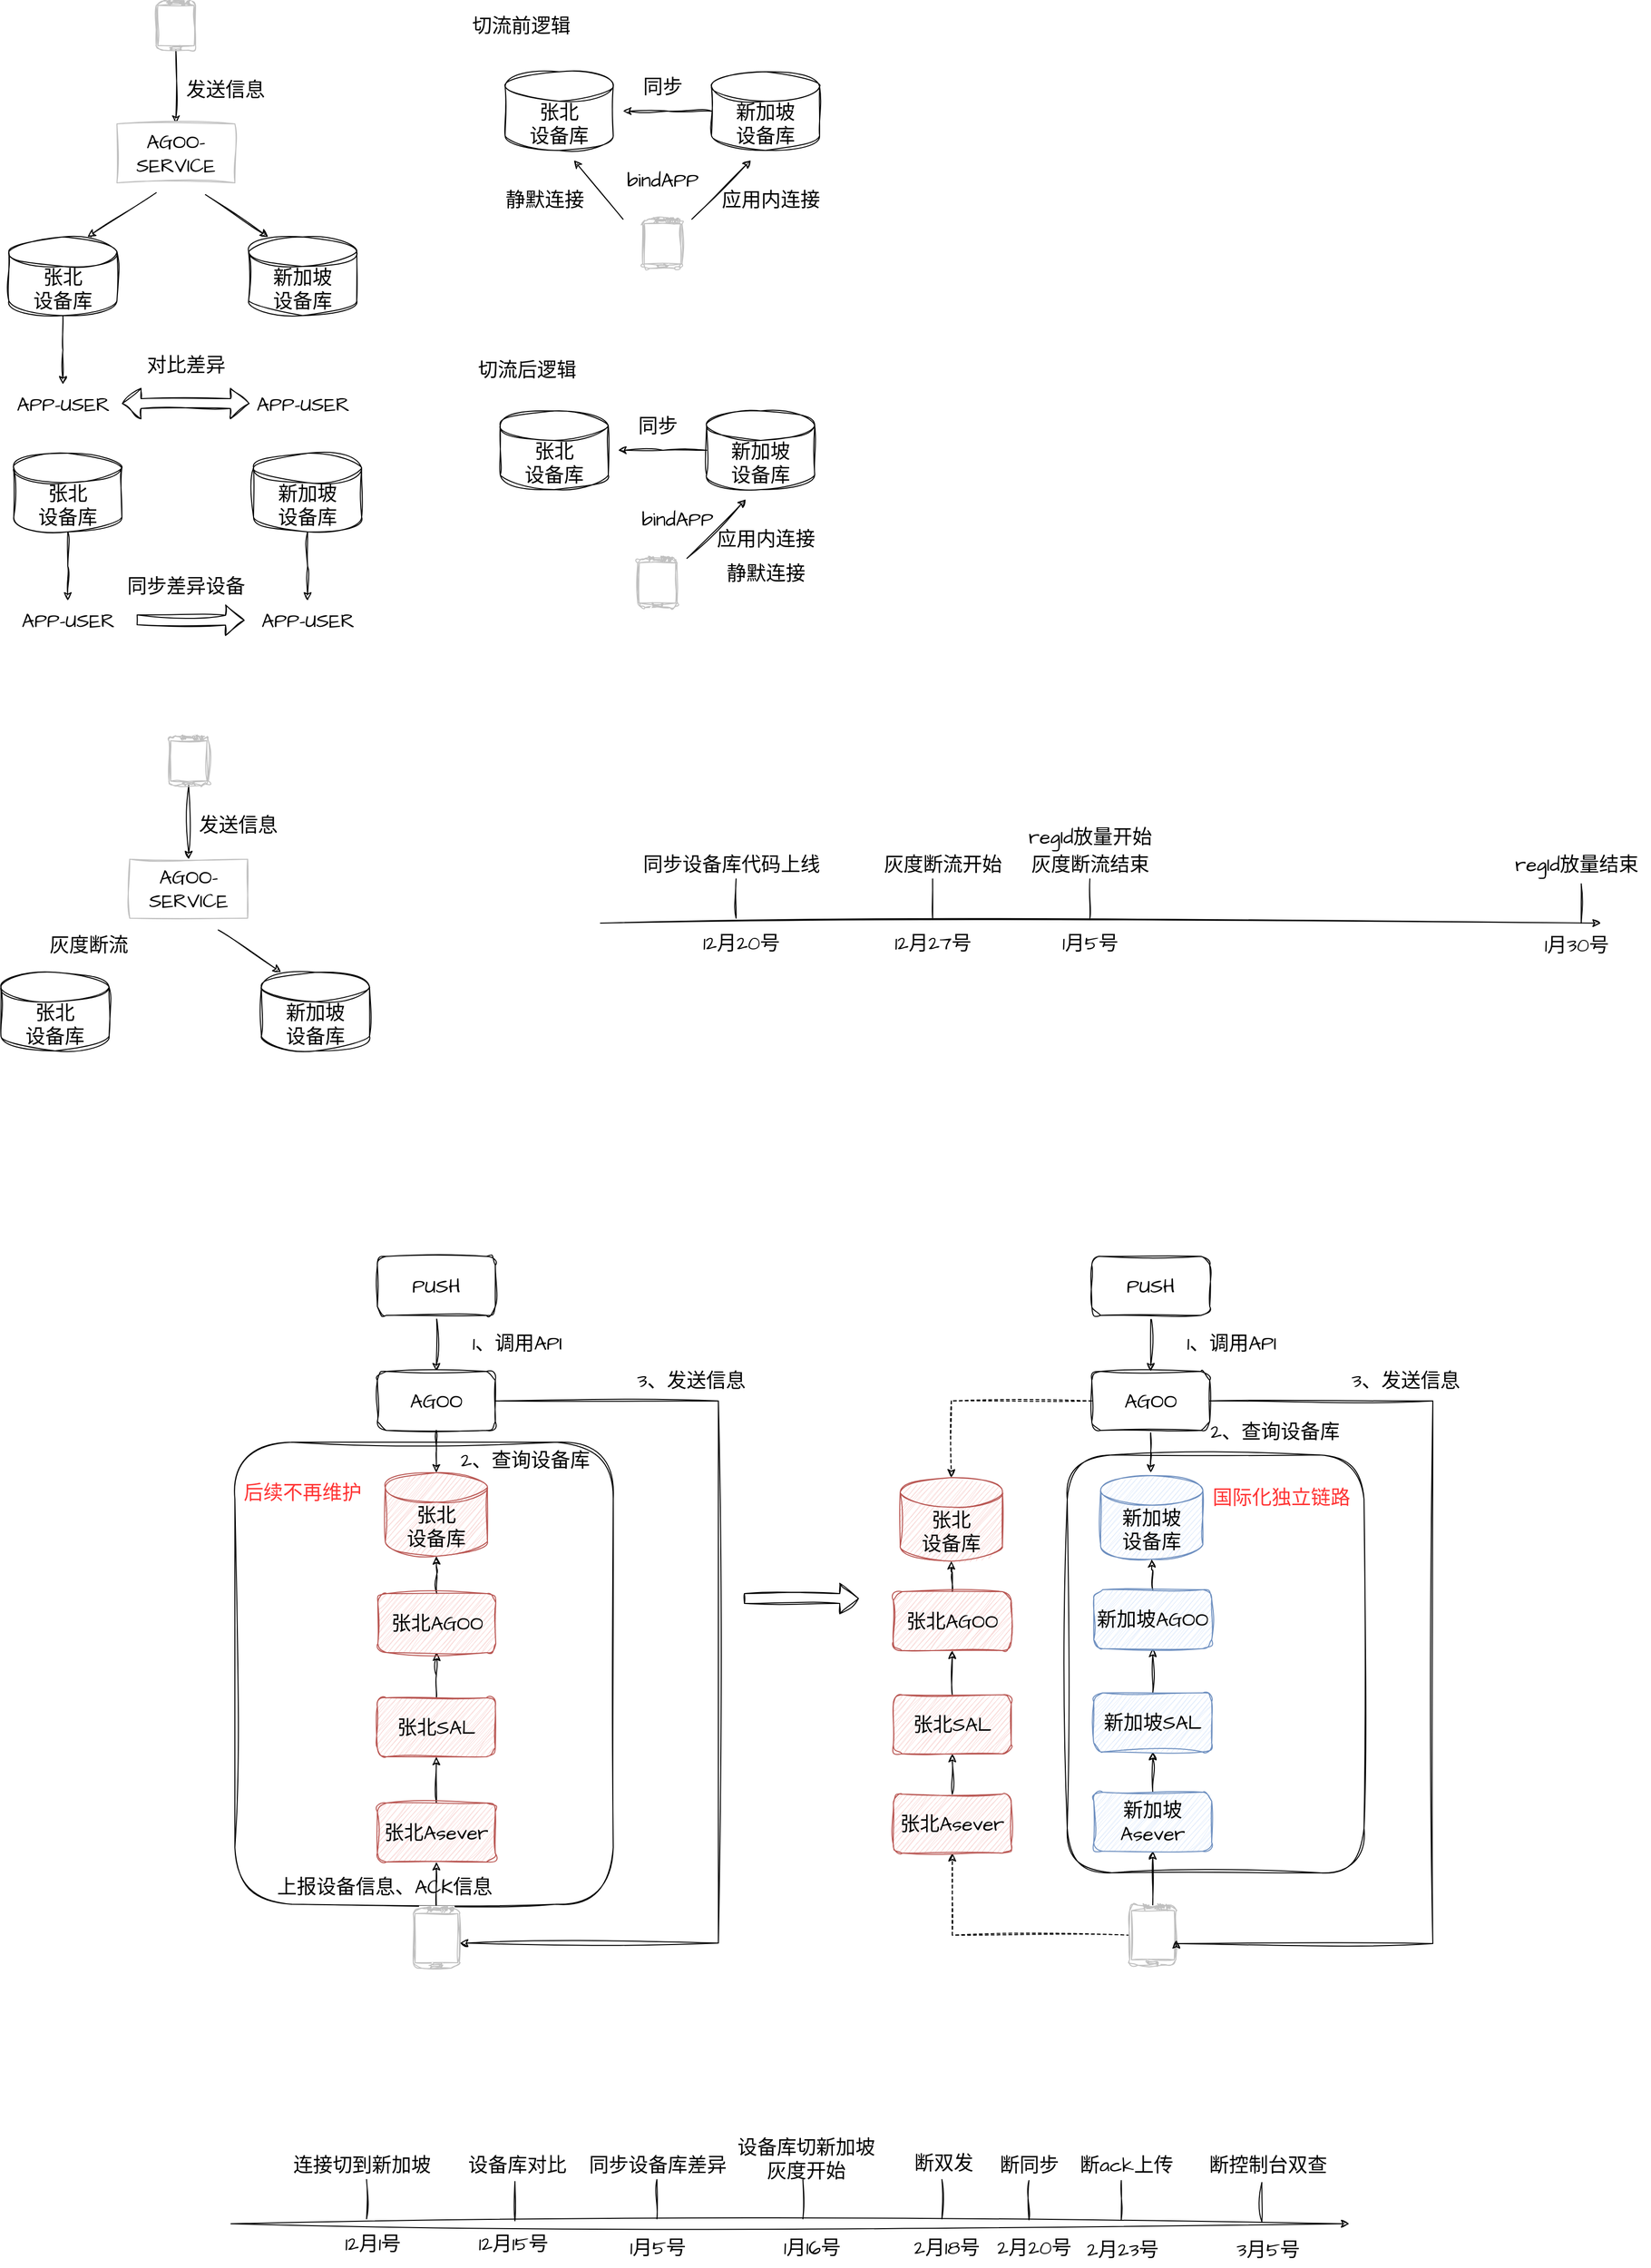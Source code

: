 <mxfile version="22.1.18" type="github">
  <diagram name="第 1 页" id="l1y9PmFCKT_kWOfYFogb">
    <mxGraphModel dx="1319" dy="790" grid="0" gridSize="10" guides="1" tooltips="1" connect="1" arrows="1" fold="1" page="0" pageScale="1" pageWidth="827" pageHeight="1169" math="0" shadow="0">
      <root>
        <mxCell id="0" />
        <mxCell id="1" parent="0" />
        <mxCell id="vzfox45HHE8GtCFz9UVN-64" value="" style="rounded=1;whiteSpace=wrap;html=1;sketch=1;hachureGap=4;jiggle=2;curveFitting=1;fontFamily=Architects Daughter;fontSource=https%3A%2F%2Ffonts.googleapis.com%2Fcss%3Ffamily%3DArchitects%2BDaughter;fontSize=20;" vertex="1" parent="1">
          <mxGeometry x="1137" y="1559" width="302" height="425" as="geometry" />
        </mxCell>
        <mxCell id="vzfox45HHE8GtCFz9UVN-22" value="" style="rounded=1;whiteSpace=wrap;html=1;sketch=1;hachureGap=4;jiggle=2;curveFitting=1;fontFamily=Architects Daughter;fontSource=https%3A%2F%2Ffonts.googleapis.com%2Fcss%3Ffamily%3DArchitects%2BDaughter;fontSize=20;" vertex="1" parent="1">
          <mxGeometry x="290" y="1546" width="385" height="470" as="geometry" />
        </mxCell>
        <mxCell id="flnQ0gCChNPUluyhSNeW-3" value="" style="edgeStyle=orthogonalEdgeStyle;rounded=0;sketch=1;hachureGap=4;jiggle=2;curveFitting=1;orthogonalLoop=1;jettySize=auto;html=1;fontFamily=Architects Daughter;fontSource=https%3A%2F%2Ffonts.googleapis.com%2Fcss%3Ffamily%3DArchitects%2BDaughter;fontSize=16;" parent="1" source="flnQ0gCChNPUluyhSNeW-1" target="flnQ0gCChNPUluyhSNeW-2" edge="1">
          <mxGeometry relative="1" as="geometry" />
        </mxCell>
        <mxCell id="flnQ0gCChNPUluyhSNeW-1" value="" style="verticalLabelPosition=bottom;verticalAlign=top;html=1;shadow=0;dashed=0;strokeWidth=1;shape=mxgraph.android.phone2;strokeColor=#c0c0c0;sketch=1;hachureGap=4;jiggle=2;curveFitting=1;fontFamily=Architects Daughter;fontSource=https%3A%2F%2Ffonts.googleapis.com%2Fcss%3Ffamily%3DArchitects%2BDaughter;fontSize=20;" parent="1" vertex="1">
          <mxGeometry x="210" y="80" width="40" height="50" as="geometry" />
        </mxCell>
        <mxCell id="flnQ0gCChNPUluyhSNeW-2" value="AGOO-SERVICE" style="whiteSpace=wrap;html=1;fontSize=20;fontFamily=Architects Daughter;verticalAlign=top;strokeColor=#c0c0c0;shadow=0;dashed=0;strokeWidth=1;sketch=1;hachureGap=4;jiggle=2;curveFitting=1;fontSource=https%3A%2F%2Ffonts.googleapis.com%2Fcss%3Ffamily%3DArchitects%2BDaughter;" parent="1" vertex="1">
          <mxGeometry x="170" y="205" width="120" height="60" as="geometry" />
        </mxCell>
        <mxCell id="flnQ0gCChNPUluyhSNeW-4" value="发送信息" style="text;html=1;align=center;verticalAlign=middle;resizable=0;points=[];autosize=1;strokeColor=none;fillColor=none;fontSize=20;fontFamily=Architects Daughter;" parent="1" vertex="1">
          <mxGeometry x="230" y="150" width="100" height="40" as="geometry" />
        </mxCell>
        <mxCell id="flnQ0gCChNPUluyhSNeW-9" style="edgeStyle=orthogonalEdgeStyle;rounded=0;sketch=1;hachureGap=4;jiggle=2;curveFitting=1;orthogonalLoop=1;jettySize=auto;html=1;fontFamily=Architects Daughter;fontSource=https%3A%2F%2Ffonts.googleapis.com%2Fcss%3Ffamily%3DArchitects%2BDaughter;fontSize=16;" parent="1" source="flnQ0gCChNPUluyhSNeW-5" edge="1">
          <mxGeometry relative="1" as="geometry">
            <mxPoint x="115" y="470" as="targetPoint" />
          </mxGeometry>
        </mxCell>
        <mxCell id="flnQ0gCChNPUluyhSNeW-5" value="张北&lt;br&gt;设备库" style="shape=cylinder3;whiteSpace=wrap;html=1;boundedLbl=1;backgroundOutline=1;size=15;sketch=1;hachureGap=4;jiggle=2;curveFitting=1;fontFamily=Architects Daughter;fontSource=https%3A%2F%2Ffonts.googleapis.com%2Fcss%3Ffamily%3DArchitects%2BDaughter;fontSize=20;" parent="1" vertex="1">
          <mxGeometry x="60" y="320" width="110" height="80" as="geometry" />
        </mxCell>
        <mxCell id="flnQ0gCChNPUluyhSNeW-6" value="新加坡&lt;br&gt;设备库" style="shape=cylinder3;whiteSpace=wrap;html=1;boundedLbl=1;backgroundOutline=1;size=15;sketch=1;hachureGap=4;jiggle=2;curveFitting=1;fontFamily=Architects Daughter;fontSource=https%3A%2F%2Ffonts.googleapis.com%2Fcss%3Ffamily%3DArchitects%2BDaughter;fontSize=20;" parent="1" vertex="1">
          <mxGeometry x="304" y="320" width="110" height="80" as="geometry" />
        </mxCell>
        <mxCell id="flnQ0gCChNPUluyhSNeW-7" value="" style="endArrow=classic;html=1;rounded=0;sketch=1;hachureGap=4;jiggle=2;curveFitting=1;fontFamily=Architects Daughter;fontSource=https%3A%2F%2Ffonts.googleapis.com%2Fcss%3Ffamily%3DArchitects%2BDaughter;fontSize=16;" parent="1" edge="1">
          <mxGeometry width="50" height="50" relative="1" as="geometry">
            <mxPoint x="210" y="275" as="sourcePoint" />
            <mxPoint x="140" y="320" as="targetPoint" />
          </mxGeometry>
        </mxCell>
        <mxCell id="flnQ0gCChNPUluyhSNeW-8" value="" style="endArrow=classic;html=1;rounded=0;sketch=1;hachureGap=4;jiggle=2;curveFitting=1;fontFamily=Architects Daughter;fontSource=https%3A%2F%2Ffonts.googleapis.com%2Fcss%3Ffamily%3DArchitects%2BDaughter;fontSize=16;" parent="1" edge="1">
          <mxGeometry width="50" height="50" relative="1" as="geometry">
            <mxPoint x="260" y="276.97" as="sourcePoint" />
            <mxPoint x="324" y="319.995" as="targetPoint" />
          </mxGeometry>
        </mxCell>
        <mxCell id="flnQ0gCChNPUluyhSNeW-11" value="APP-USER" style="text;html=1;align=center;verticalAlign=middle;resizable=0;points=[];autosize=1;strokeColor=none;fillColor=none;fontSize=20;fontFamily=Architects Daughter;" parent="1" vertex="1">
          <mxGeometry x="55" y="470" width="120" height="40" as="geometry" />
        </mxCell>
        <mxCell id="flnQ0gCChNPUluyhSNeW-12" value="APP-USER" style="text;html=1;align=center;verticalAlign=middle;resizable=0;points=[];autosize=1;strokeColor=none;fillColor=none;fontSize=20;fontFamily=Architects Daughter;" parent="1" vertex="1">
          <mxGeometry x="299" y="470" width="120" height="40" as="geometry" />
        </mxCell>
        <mxCell id="flnQ0gCChNPUluyhSNeW-13" value="" style="shape=flexArrow;endArrow=classic;startArrow=classic;html=1;rounded=0;sketch=1;hachureGap=4;jiggle=2;curveFitting=1;fontFamily=Architects Daughter;fontSource=https%3A%2F%2Ffonts.googleapis.com%2Fcss%3Ffamily%3DArchitects%2BDaughter;fontSize=16;" parent="1" edge="1">
          <mxGeometry width="100" height="100" relative="1" as="geometry">
            <mxPoint x="175" y="489.5" as="sourcePoint" />
            <mxPoint x="305" y="489.5" as="targetPoint" />
          </mxGeometry>
        </mxCell>
        <mxCell id="flnQ0gCChNPUluyhSNeW-14" value="对比差异" style="text;html=1;align=center;verticalAlign=middle;resizable=0;points=[];autosize=1;strokeColor=none;fillColor=none;fontSize=20;fontFamily=Architects Daughter;" parent="1" vertex="1">
          <mxGeometry x="190" y="430" width="100" height="40" as="geometry" />
        </mxCell>
        <mxCell id="flnQ0gCChNPUluyhSNeW-15" value="张北&lt;br&gt;设备库" style="shape=cylinder3;whiteSpace=wrap;html=1;boundedLbl=1;backgroundOutline=1;size=15;sketch=1;hachureGap=4;jiggle=2;curveFitting=1;fontFamily=Architects Daughter;fontSource=https%3A%2F%2Ffonts.googleapis.com%2Fcss%3Ffamily%3DArchitects%2BDaughter;fontSize=20;" parent="1" vertex="1">
          <mxGeometry x="565" y="152" width="110" height="80" as="geometry" />
        </mxCell>
        <mxCell id="flnQ0gCChNPUluyhSNeW-23" style="edgeStyle=orthogonalEdgeStyle;rounded=0;sketch=1;hachureGap=4;jiggle=2;curveFitting=1;orthogonalLoop=1;jettySize=auto;html=1;fontFamily=Architects Daughter;fontSource=https%3A%2F%2Ffonts.googleapis.com%2Fcss%3Ffamily%3DArchitects%2BDaughter;fontSize=16;" parent="1" source="flnQ0gCChNPUluyhSNeW-16" edge="1">
          <mxGeometry relative="1" as="geometry">
            <mxPoint x="685" y="192" as="targetPoint" />
          </mxGeometry>
        </mxCell>
        <mxCell id="flnQ0gCChNPUluyhSNeW-16" value="新加坡&lt;br&gt;设备库" style="shape=cylinder3;whiteSpace=wrap;html=1;boundedLbl=1;backgroundOutline=1;size=15;sketch=1;hachureGap=4;jiggle=2;curveFitting=1;fontFamily=Architects Daughter;fontSource=https%3A%2F%2Ffonts.googleapis.com%2Fcss%3Ffamily%3DArchitects%2BDaughter;fontSize=20;" parent="1" vertex="1">
          <mxGeometry x="775" y="152" width="110" height="80" as="geometry" />
        </mxCell>
        <mxCell id="flnQ0gCChNPUluyhSNeW-17" value="" style="verticalLabelPosition=bottom;verticalAlign=top;html=1;shadow=0;dashed=0;strokeWidth=1;shape=mxgraph.android.phone2;strokeColor=#c0c0c0;sketch=1;hachureGap=4;jiggle=2;curveFitting=1;fontFamily=Architects Daughter;fontSource=https%3A%2F%2Ffonts.googleapis.com%2Fcss%3Ffamily%3DArchitects%2BDaughter;fontSize=20;" parent="1" vertex="1">
          <mxGeometry x="705" y="302" width="40" height="50" as="geometry" />
        </mxCell>
        <mxCell id="flnQ0gCChNPUluyhSNeW-18" value="" style="endArrow=classic;html=1;rounded=0;sketch=1;hachureGap=4;jiggle=2;curveFitting=1;fontFamily=Architects Daughter;fontSource=https%3A%2F%2Ffonts.googleapis.com%2Fcss%3Ffamily%3DArchitects%2BDaughter;fontSize=16;" parent="1" edge="1">
          <mxGeometry width="50" height="50" relative="1" as="geometry">
            <mxPoint x="685" y="302" as="sourcePoint" />
            <mxPoint x="635" y="242" as="targetPoint" />
          </mxGeometry>
        </mxCell>
        <mxCell id="flnQ0gCChNPUluyhSNeW-19" value="" style="endArrow=classic;html=1;rounded=0;sketch=1;hachureGap=4;jiggle=2;curveFitting=1;fontFamily=Architects Daughter;fontSource=https%3A%2F%2Ffonts.googleapis.com%2Fcss%3Ffamily%3DArchitects%2BDaughter;fontSize=16;" parent="1" edge="1">
          <mxGeometry width="50" height="50" relative="1" as="geometry">
            <mxPoint x="755" y="302" as="sourcePoint" />
            <mxPoint x="815" y="242" as="targetPoint" />
          </mxGeometry>
        </mxCell>
        <mxCell id="flnQ0gCChNPUluyhSNeW-20" value="应用内连接" style="text;html=1;align=center;verticalAlign=middle;resizable=0;points=[];autosize=1;strokeColor=none;fillColor=none;fontSize=20;fontFamily=Architects Daughter;" parent="1" vertex="1">
          <mxGeometry x="775" y="262" width="120" height="40" as="geometry" />
        </mxCell>
        <mxCell id="flnQ0gCChNPUluyhSNeW-21" value="静默连接" style="text;html=1;align=center;verticalAlign=middle;resizable=0;points=[];autosize=1;strokeColor=none;fillColor=none;fontSize=20;fontFamily=Architects Daughter;" parent="1" vertex="1">
          <mxGeometry x="555" y="262" width="100" height="40" as="geometry" />
        </mxCell>
        <mxCell id="flnQ0gCChNPUluyhSNeW-22" value="bindAPP" style="text;html=1;align=center;verticalAlign=middle;resizable=0;points=[];autosize=1;strokeColor=none;fillColor=none;fontSize=20;fontFamily=Architects Daughter;" parent="1" vertex="1">
          <mxGeometry x="675" y="242" width="100" height="40" as="geometry" />
        </mxCell>
        <mxCell id="flnQ0gCChNPUluyhSNeW-24" value="同步" style="text;html=1;align=center;verticalAlign=middle;resizable=0;points=[];autosize=1;strokeColor=none;fillColor=none;fontSize=20;fontFamily=Architects Daughter;" parent="1" vertex="1">
          <mxGeometry x="695" y="147" width="60" height="40" as="geometry" />
        </mxCell>
        <mxCell id="flnQ0gCChNPUluyhSNeW-25" value="张北&lt;br&gt;设备库" style="shape=cylinder3;whiteSpace=wrap;html=1;boundedLbl=1;backgroundOutline=1;size=15;sketch=1;hachureGap=4;jiggle=2;curveFitting=1;fontFamily=Architects Daughter;fontSource=https%3A%2F%2Ffonts.googleapis.com%2Fcss%3Ffamily%3DArchitects%2BDaughter;fontSize=20;" parent="1" vertex="1">
          <mxGeometry x="560" y="497" width="110" height="80" as="geometry" />
        </mxCell>
        <mxCell id="flnQ0gCChNPUluyhSNeW-26" style="edgeStyle=orthogonalEdgeStyle;rounded=0;sketch=1;hachureGap=4;jiggle=2;curveFitting=1;orthogonalLoop=1;jettySize=auto;html=1;fontFamily=Architects Daughter;fontSource=https%3A%2F%2Ffonts.googleapis.com%2Fcss%3Ffamily%3DArchitects%2BDaughter;fontSize=16;" parent="1" source="flnQ0gCChNPUluyhSNeW-27" edge="1">
          <mxGeometry relative="1" as="geometry">
            <mxPoint x="680" y="537" as="targetPoint" />
          </mxGeometry>
        </mxCell>
        <mxCell id="flnQ0gCChNPUluyhSNeW-27" value="新加坡&lt;br&gt;设备库" style="shape=cylinder3;whiteSpace=wrap;html=1;boundedLbl=1;backgroundOutline=1;size=15;sketch=1;hachureGap=4;jiggle=2;curveFitting=1;fontFamily=Architects Daughter;fontSource=https%3A%2F%2Ffonts.googleapis.com%2Fcss%3Ffamily%3DArchitects%2BDaughter;fontSize=20;" parent="1" vertex="1">
          <mxGeometry x="770" y="497" width="110" height="80" as="geometry" />
        </mxCell>
        <mxCell id="flnQ0gCChNPUluyhSNeW-28" value="" style="verticalLabelPosition=bottom;verticalAlign=top;html=1;shadow=0;dashed=0;strokeWidth=1;shape=mxgraph.android.phone2;strokeColor=#c0c0c0;sketch=1;hachureGap=4;jiggle=2;curveFitting=1;fontFamily=Architects Daughter;fontSource=https%3A%2F%2Ffonts.googleapis.com%2Fcss%3Ffamily%3DArchitects%2BDaughter;fontSize=20;" parent="1" vertex="1">
          <mxGeometry x="700" y="647" width="40" height="50" as="geometry" />
        </mxCell>
        <mxCell id="flnQ0gCChNPUluyhSNeW-30" value="" style="endArrow=classic;html=1;rounded=0;sketch=1;hachureGap=4;jiggle=2;curveFitting=1;fontFamily=Architects Daughter;fontSource=https%3A%2F%2Ffonts.googleapis.com%2Fcss%3Ffamily%3DArchitects%2BDaughter;fontSize=16;" parent="1" edge="1">
          <mxGeometry width="50" height="50" relative="1" as="geometry">
            <mxPoint x="750" y="647" as="sourcePoint" />
            <mxPoint x="810" y="587" as="targetPoint" />
          </mxGeometry>
        </mxCell>
        <mxCell id="flnQ0gCChNPUluyhSNeW-31" value="应用内连接" style="text;html=1;align=center;verticalAlign=middle;resizable=0;points=[];autosize=1;strokeColor=none;fillColor=none;fontSize=20;fontFamily=Architects Daughter;" parent="1" vertex="1">
          <mxGeometry x="770" y="607" width="120" height="40" as="geometry" />
        </mxCell>
        <mxCell id="flnQ0gCChNPUluyhSNeW-32" value="静默连接" style="text;html=1;align=center;verticalAlign=middle;resizable=0;points=[];autosize=1;strokeColor=none;fillColor=none;fontSize=20;fontFamily=Architects Daughter;" parent="1" vertex="1">
          <mxGeometry x="780" y="642" width="100" height="40" as="geometry" />
        </mxCell>
        <mxCell id="flnQ0gCChNPUluyhSNeW-33" value="bindAPP" style="text;html=1;align=center;verticalAlign=middle;resizable=0;points=[];autosize=1;strokeColor=none;fillColor=none;fontSize=20;fontFamily=Architects Daughter;" parent="1" vertex="1">
          <mxGeometry x="690" y="587" width="100" height="40" as="geometry" />
        </mxCell>
        <mxCell id="flnQ0gCChNPUluyhSNeW-34" value="同步" style="text;html=1;align=center;verticalAlign=middle;resizable=0;points=[];autosize=1;strokeColor=none;fillColor=none;fontSize=20;fontFamily=Architects Daughter;" parent="1" vertex="1">
          <mxGeometry x="690" y="492" width="60" height="40" as="geometry" />
        </mxCell>
        <mxCell id="flnQ0gCChNPUluyhSNeW-36" style="edgeStyle=orthogonalEdgeStyle;rounded=0;sketch=1;hachureGap=4;jiggle=2;curveFitting=1;orthogonalLoop=1;jettySize=auto;html=1;fontFamily=Architects Daughter;fontSource=https%3A%2F%2Ffonts.googleapis.com%2Fcss%3Ffamily%3DArchitects%2BDaughter;fontSize=16;" parent="1" source="flnQ0gCChNPUluyhSNeW-37" edge="1">
          <mxGeometry relative="1" as="geometry">
            <mxPoint x="120" y="690" as="targetPoint" />
          </mxGeometry>
        </mxCell>
        <mxCell id="flnQ0gCChNPUluyhSNeW-37" value="张北&lt;br&gt;设备库" style="shape=cylinder3;whiteSpace=wrap;html=1;boundedLbl=1;backgroundOutline=1;size=15;sketch=1;hachureGap=4;jiggle=2;curveFitting=1;fontFamily=Architects Daughter;fontSource=https%3A%2F%2Ffonts.googleapis.com%2Fcss%3Ffamily%3DArchitects%2BDaughter;fontSize=20;" parent="1" vertex="1">
          <mxGeometry x="65" y="540" width="110" height="80" as="geometry" />
        </mxCell>
        <mxCell id="flnQ0gCChNPUluyhSNeW-38" style="edgeStyle=orthogonalEdgeStyle;rounded=0;sketch=1;hachureGap=4;jiggle=2;curveFitting=1;orthogonalLoop=1;jettySize=auto;html=1;fontFamily=Architects Daughter;fontSource=https%3A%2F%2Ffonts.googleapis.com%2Fcss%3Ffamily%3DArchitects%2BDaughter;fontSize=16;" parent="1" source="flnQ0gCChNPUluyhSNeW-39" edge="1">
          <mxGeometry relative="1" as="geometry">
            <mxPoint x="364" y="690" as="targetPoint" />
          </mxGeometry>
        </mxCell>
        <mxCell id="flnQ0gCChNPUluyhSNeW-39" value="新加坡&lt;br&gt;设备库" style="shape=cylinder3;whiteSpace=wrap;html=1;boundedLbl=1;backgroundOutline=1;size=15;sketch=1;hachureGap=4;jiggle=2;curveFitting=1;fontFamily=Architects Daughter;fontSource=https%3A%2F%2Ffonts.googleapis.com%2Fcss%3Ffamily%3DArchitects%2BDaughter;fontSize=20;" parent="1" vertex="1">
          <mxGeometry x="309" y="540" width="110" height="80" as="geometry" />
        </mxCell>
        <mxCell id="flnQ0gCChNPUluyhSNeW-40" value="APP-USER" style="text;html=1;align=center;verticalAlign=middle;resizable=0;points=[];autosize=1;strokeColor=none;fillColor=none;fontSize=20;fontFamily=Architects Daughter;" parent="1" vertex="1">
          <mxGeometry x="60" y="690" width="120" height="40" as="geometry" />
        </mxCell>
        <mxCell id="flnQ0gCChNPUluyhSNeW-41" value="APP-USER" style="text;html=1;align=center;verticalAlign=middle;resizable=0;points=[];autosize=1;strokeColor=none;fillColor=none;fontSize=20;fontFamily=Architects Daughter;" parent="1" vertex="1">
          <mxGeometry x="304" y="690" width="120" height="40" as="geometry" />
        </mxCell>
        <mxCell id="flnQ0gCChNPUluyhSNeW-43" value="同步差异设备" style="text;html=1;align=center;verticalAlign=middle;resizable=0;points=[];autosize=1;strokeColor=none;fillColor=none;fontSize=20;fontFamily=Architects Daughter;" parent="1" vertex="1">
          <mxGeometry x="170" y="655" width="140" height="40" as="geometry" />
        </mxCell>
        <mxCell id="flnQ0gCChNPUluyhSNeW-44" value="" style="shape=flexArrow;endArrow=classic;html=1;rounded=0;sketch=1;hachureGap=4;jiggle=2;curveFitting=1;fontFamily=Architects Daughter;fontSource=https%3A%2F%2Ffonts.googleapis.com%2Fcss%3Ffamily%3DArchitects%2BDaughter;fontSize=16;" parent="1" edge="1">
          <mxGeometry width="50" height="50" relative="1" as="geometry">
            <mxPoint x="190" y="709.5" as="sourcePoint" />
            <mxPoint x="300" y="710" as="targetPoint" />
          </mxGeometry>
        </mxCell>
        <mxCell id="flnQ0gCChNPUluyhSNeW-45" value="切流前逻辑" style="text;html=1;align=center;verticalAlign=middle;resizable=0;points=[];autosize=1;strokeColor=none;fillColor=none;fontSize=20;fontFamily=Architects Daughter;" parent="1" vertex="1">
          <mxGeometry x="522" y="87" width="118" height="36" as="geometry" />
        </mxCell>
        <mxCell id="flnQ0gCChNPUluyhSNeW-46" value="切流后逻辑" style="text;html=1;align=center;verticalAlign=middle;resizable=0;points=[];autosize=1;strokeColor=none;fillColor=none;fontSize=20;fontFamily=Architects Daughter;" parent="1" vertex="1">
          <mxGeometry x="528" y="437" width="118" height="36" as="geometry" />
        </mxCell>
        <mxCell id="flnQ0gCChNPUluyhSNeW-55" value="" style="edgeStyle=orthogonalEdgeStyle;rounded=0;sketch=1;hachureGap=4;jiggle=2;curveFitting=1;orthogonalLoop=1;jettySize=auto;html=1;fontFamily=Architects Daughter;fontSource=https%3A%2F%2Ffonts.googleapis.com%2Fcss%3Ffamily%3DArchitects%2BDaughter;fontSize=16;" parent="1" source="flnQ0gCChNPUluyhSNeW-56" target="flnQ0gCChNPUluyhSNeW-57" edge="1">
          <mxGeometry relative="1" as="geometry" />
        </mxCell>
        <mxCell id="flnQ0gCChNPUluyhSNeW-56" value="" style="verticalLabelPosition=bottom;verticalAlign=top;html=1;shadow=0;dashed=0;strokeWidth=1;shape=mxgraph.android.phone2;strokeColor=#c0c0c0;sketch=1;hachureGap=4;jiggle=2;curveFitting=1;fontFamily=Architects Daughter;fontSource=https%3A%2F%2Ffonts.googleapis.com%2Fcss%3Ffamily%3DArchitects%2BDaughter;fontSize=20;" parent="1" vertex="1">
          <mxGeometry x="223" y="828" width="40" height="50" as="geometry" />
        </mxCell>
        <mxCell id="flnQ0gCChNPUluyhSNeW-57" value="AGOO-SERVICE" style="whiteSpace=wrap;html=1;fontSize=20;fontFamily=Architects Daughter;verticalAlign=top;strokeColor=#c0c0c0;shadow=0;dashed=0;strokeWidth=1;sketch=1;hachureGap=4;jiggle=2;curveFitting=1;fontSource=https%3A%2F%2Ffonts.googleapis.com%2Fcss%3Ffamily%3DArchitects%2BDaughter;" parent="1" vertex="1">
          <mxGeometry x="183" y="953" width="120" height="60" as="geometry" />
        </mxCell>
        <mxCell id="flnQ0gCChNPUluyhSNeW-58" value="发送信息" style="text;html=1;align=center;verticalAlign=middle;resizable=0;points=[];autosize=1;strokeColor=none;fillColor=none;fontSize=20;fontFamily=Architects Daughter;" parent="1" vertex="1">
          <mxGeometry x="243" y="898" width="100" height="40" as="geometry" />
        </mxCell>
        <mxCell id="flnQ0gCChNPUluyhSNeW-59" value="张北&lt;br&gt;设备库" style="shape=cylinder3;whiteSpace=wrap;html=1;boundedLbl=1;backgroundOutline=1;size=15;sketch=1;hachureGap=4;jiggle=2;curveFitting=1;fontFamily=Architects Daughter;fontSource=https%3A%2F%2Ffonts.googleapis.com%2Fcss%3Ffamily%3DArchitects%2BDaughter;fontSize=20;" parent="1" vertex="1">
          <mxGeometry x="52" y="1068" width="110" height="80" as="geometry" />
        </mxCell>
        <mxCell id="flnQ0gCChNPUluyhSNeW-60" value="新加坡&lt;br&gt;设备库" style="shape=cylinder3;whiteSpace=wrap;html=1;boundedLbl=1;backgroundOutline=1;size=15;sketch=1;hachureGap=4;jiggle=2;curveFitting=1;fontFamily=Architects Daughter;fontSource=https%3A%2F%2Ffonts.googleapis.com%2Fcss%3Ffamily%3DArchitects%2BDaughter;fontSize=20;" parent="1" vertex="1">
          <mxGeometry x="317" y="1068" width="110" height="80" as="geometry" />
        </mxCell>
        <mxCell id="flnQ0gCChNPUluyhSNeW-62" value="" style="endArrow=classic;html=1;rounded=0;sketch=1;hachureGap=4;jiggle=2;curveFitting=1;fontFamily=Architects Daughter;fontSource=https%3A%2F%2Ffonts.googleapis.com%2Fcss%3Ffamily%3DArchitects%2BDaughter;fontSize=16;" parent="1" edge="1">
          <mxGeometry width="50" height="50" relative="1" as="geometry">
            <mxPoint x="273" y="1024.97" as="sourcePoint" />
            <mxPoint x="337" y="1067.995" as="targetPoint" />
          </mxGeometry>
        </mxCell>
        <mxCell id="flnQ0gCChNPUluyhSNeW-64" value="灰度断流" style="text;html=1;align=center;verticalAlign=middle;resizable=0;points=[];autosize=1;strokeColor=none;fillColor=none;fontSize=20;fontFamily=Architects Daughter;" parent="1" vertex="1">
          <mxGeometry x="92" y="1022" width="98" height="36" as="geometry" />
        </mxCell>
        <mxCell id="flnQ0gCChNPUluyhSNeW-65" value="" style="endArrow=classic;html=1;rounded=0;sketch=1;hachureGap=4;jiggle=2;curveFitting=1;fontFamily=Architects Daughter;fontSource=https%3A%2F%2Ffonts.googleapis.com%2Fcss%3Ffamily%3DArchitects%2BDaughter;fontSize=16;" parent="1" edge="1">
          <mxGeometry width="50" height="50" relative="1" as="geometry">
            <mxPoint x="662" y="1018" as="sourcePoint" />
            <mxPoint x="1680" y="1018" as="targetPoint" />
          </mxGeometry>
        </mxCell>
        <mxCell id="flnQ0gCChNPUluyhSNeW-66" value="" style="endArrow=none;html=1;rounded=0;sketch=1;hachureGap=4;jiggle=2;curveFitting=1;fontFamily=Architects Daughter;fontSource=https%3A%2F%2Ffonts.googleapis.com%2Fcss%3Ffamily%3DArchitects%2BDaughter;fontSize=16;" parent="1" edge="1">
          <mxGeometry width="50" height="50" relative="1" as="geometry">
            <mxPoint x="800" y="1013" as="sourcePoint" />
            <mxPoint x="800" y="973" as="targetPoint" />
          </mxGeometry>
        </mxCell>
        <mxCell id="flnQ0gCChNPUluyhSNeW-67" value="同步设备库代码上线" style="text;html=1;align=center;verticalAlign=middle;resizable=0;points=[];autosize=1;strokeColor=none;fillColor=none;fontSize=20;fontFamily=Architects Daughter;" parent="1" vertex="1">
          <mxGeometry x="695" y="938" width="200" height="40" as="geometry" />
        </mxCell>
        <mxCell id="flnQ0gCChNPUluyhSNeW-76" value="" style="endArrow=none;html=1;rounded=0;sketch=1;hachureGap=4;jiggle=2;curveFitting=1;fontFamily=Architects Daughter;fontSource=https%3A%2F%2Ffonts.googleapis.com%2Fcss%3Ffamily%3DArchitects%2BDaughter;fontSize=16;" parent="1" edge="1">
          <mxGeometry width="50" height="50" relative="1" as="geometry">
            <mxPoint x="1000" y="1013" as="sourcePoint" />
            <mxPoint x="1000" y="973" as="targetPoint" />
          </mxGeometry>
        </mxCell>
        <mxCell id="flnQ0gCChNPUluyhSNeW-77" value="灰度断流开始" style="text;html=1;align=center;verticalAlign=middle;resizable=0;points=[];autosize=1;strokeColor=none;fillColor=none;fontSize=20;fontFamily=Architects Daughter;" parent="1" vertex="1">
          <mxGeometry x="940" y="938" width="140" height="40" as="geometry" />
        </mxCell>
        <mxCell id="flnQ0gCChNPUluyhSNeW-78" value="" style="endArrow=none;html=1;rounded=0;sketch=1;hachureGap=4;jiggle=2;curveFitting=1;fontFamily=Architects Daughter;fontSource=https%3A%2F%2Ffonts.googleapis.com%2Fcss%3Ffamily%3DArchitects%2BDaughter;fontSize=16;" parent="1" edge="1">
          <mxGeometry width="50" height="50" relative="1" as="geometry">
            <mxPoint x="1160" y="1013" as="sourcePoint" />
            <mxPoint x="1160" y="973" as="targetPoint" />
          </mxGeometry>
        </mxCell>
        <mxCell id="flnQ0gCChNPUluyhSNeW-79" value="灰度断流结束" style="text;html=1;align=center;verticalAlign=middle;resizable=0;points=[];autosize=1;strokeColor=none;fillColor=none;fontSize=20;fontFamily=Architects Daughter;" parent="1" vertex="1">
          <mxGeometry x="1090" y="938" width="140" height="40" as="geometry" />
        </mxCell>
        <mxCell id="flnQ0gCChNPUluyhSNeW-81" value="regId放量开始" style="text;html=1;align=center;verticalAlign=middle;resizable=0;points=[];autosize=1;strokeColor=none;fillColor=none;fontSize=20;fontFamily=Architects Daughter;" parent="1" vertex="1">
          <mxGeometry x="1085" y="910" width="150" height="40" as="geometry" />
        </mxCell>
        <mxCell id="flnQ0gCChNPUluyhSNeW-82" value="" style="endArrow=none;html=1;rounded=0;sketch=1;hachureGap=4;jiggle=2;curveFitting=1;fontFamily=Architects Daughter;fontSource=https%3A%2F%2Ffonts.googleapis.com%2Fcss%3Ffamily%3DArchitects%2BDaughter;fontSize=16;" parent="1" edge="1">
          <mxGeometry width="50" height="50" relative="1" as="geometry">
            <mxPoint x="1660" y="1018" as="sourcePoint" />
            <mxPoint x="1660" y="978" as="targetPoint" />
          </mxGeometry>
        </mxCell>
        <mxCell id="flnQ0gCChNPUluyhSNeW-83" value="regId放量结束" style="text;html=1;align=center;verticalAlign=middle;resizable=0;points=[];autosize=1;strokeColor=none;fillColor=none;fontSize=20;fontFamily=Architects Daughter;" parent="1" vertex="1">
          <mxGeometry x="1580" y="938" width="150" height="40" as="geometry" />
        </mxCell>
        <mxCell id="flnQ0gCChNPUluyhSNeW-84" value="12月20号" style="text;html=1;align=center;verticalAlign=middle;resizable=0;points=[];autosize=1;strokeColor=none;fillColor=none;fontSize=20;fontFamily=Architects Daughter;" parent="1" vertex="1">
          <mxGeometry x="755" y="1018" width="100" height="40" as="geometry" />
        </mxCell>
        <mxCell id="flnQ0gCChNPUluyhSNeW-85" value="12月27号" style="text;html=1;align=center;verticalAlign=middle;resizable=0;points=[];autosize=1;strokeColor=none;fillColor=none;fontSize=20;fontFamily=Architects Daughter;" parent="1" vertex="1">
          <mxGeometry x="950" y="1018" width="100" height="40" as="geometry" />
        </mxCell>
        <mxCell id="flnQ0gCChNPUluyhSNeW-86" value="1月5号" style="text;html=1;align=center;verticalAlign=middle;resizable=0;points=[];autosize=1;strokeColor=none;fillColor=none;fontSize=20;fontFamily=Architects Daughter;" parent="1" vertex="1">
          <mxGeometry x="1120" y="1018" width="80" height="40" as="geometry" />
        </mxCell>
        <mxCell id="flnQ0gCChNPUluyhSNeW-88" value="1月30号" style="text;html=1;align=center;verticalAlign=middle;resizable=0;points=[];autosize=1;strokeColor=none;fillColor=none;fontSize=20;fontFamily=Architects Daughter;" parent="1" vertex="1">
          <mxGeometry x="1610" y="1020" width="90" height="40" as="geometry" />
        </mxCell>
        <mxCell id="vzfox45HHE8GtCFz9UVN-3" value="" style="edgeStyle=orthogonalEdgeStyle;rounded=0;sketch=1;hachureGap=4;jiggle=2;curveFitting=1;orthogonalLoop=1;jettySize=auto;html=1;fontFamily=Architects Daughter;fontSource=https%3A%2F%2Ffonts.googleapis.com%2Fcss%3Ffamily%3DArchitects%2BDaughter;fontSize=16;" edge="1" parent="1" source="vzfox45HHE8GtCFz9UVN-1" target="vzfox45HHE8GtCFz9UVN-2">
          <mxGeometry relative="1" as="geometry" />
        </mxCell>
        <mxCell id="vzfox45HHE8GtCFz9UVN-1" value="PUSH" style="rounded=1;whiteSpace=wrap;html=1;sketch=1;hachureGap=4;jiggle=2;curveFitting=1;fontFamily=Architects Daughter;fontSource=https%3A%2F%2Ffonts.googleapis.com%2Fcss%3Ffamily%3DArchitects%2BDaughter;fontSize=20;" vertex="1" parent="1">
          <mxGeometry x="435" y="1357" width="120" height="60" as="geometry" />
        </mxCell>
        <mxCell id="vzfox45HHE8GtCFz9UVN-5" value="" style="edgeStyle=orthogonalEdgeStyle;rounded=0;sketch=1;hachureGap=4;jiggle=2;curveFitting=1;orthogonalLoop=1;jettySize=auto;html=1;fontFamily=Architects Daughter;fontSource=https%3A%2F%2Ffonts.googleapis.com%2Fcss%3Ffamily%3DArchitects%2BDaughter;fontSize=16;" edge="1" parent="1" source="vzfox45HHE8GtCFz9UVN-2">
          <mxGeometry relative="1" as="geometry">
            <mxPoint x="495" y="1577" as="targetPoint" />
          </mxGeometry>
        </mxCell>
        <mxCell id="vzfox45HHE8GtCFz9UVN-2" value="AGOO" style="rounded=1;whiteSpace=wrap;html=1;sketch=1;hachureGap=4;jiggle=2;curveFitting=1;fontFamily=Architects Daughter;fontSource=https%3A%2F%2Ffonts.googleapis.com%2Fcss%3Ffamily%3DArchitects%2BDaughter;fontSize=20;" vertex="1" parent="1">
          <mxGeometry x="435" y="1474" width="120" height="60" as="geometry" />
        </mxCell>
        <mxCell id="vzfox45HHE8GtCFz9UVN-6" value="张北&lt;br&gt;设备库" style="shape=cylinder3;whiteSpace=wrap;html=1;boundedLbl=1;backgroundOutline=1;size=15;sketch=1;hachureGap=4;jiggle=2;curveFitting=1;fontFamily=Architects Daughter;fontSource=https%3A%2F%2Ffonts.googleapis.com%2Fcss%3Ffamily%3DArchitects%2BDaughter;fontSize=20;fillColor=#f8cecc;strokeColor=#b85450;" vertex="1" parent="1">
          <mxGeometry x="443" y="1577" width="104" height="85" as="geometry" />
        </mxCell>
        <mxCell id="vzfox45HHE8GtCFz9UVN-13" value="" style="edgeStyle=orthogonalEdgeStyle;rounded=0;sketch=1;hachureGap=4;jiggle=2;curveFitting=1;orthogonalLoop=1;jettySize=auto;html=1;fontFamily=Architects Daughter;fontSource=https%3A%2F%2Ffonts.googleapis.com%2Fcss%3Ffamily%3DArchitects%2BDaughter;fontSize=16;" edge="1" parent="1" source="vzfox45HHE8GtCFz9UVN-7" target="vzfox45HHE8GtCFz9UVN-8">
          <mxGeometry relative="1" as="geometry" />
        </mxCell>
        <mxCell id="vzfox45HHE8GtCFz9UVN-7" value="" style="verticalLabelPosition=bottom;verticalAlign=top;html=1;shadow=0;dashed=0;strokeWidth=1;shape=mxgraph.android.phone2;strokeColor=#c0c0c0;sketch=1;hachureGap=4;jiggle=2;curveFitting=1;fontFamily=Architects Daughter;fontSource=https%3A%2F%2Ffonts.googleapis.com%2Fcss%3Ffamily%3DArchitects%2BDaughter;fontSize=20;" vertex="1" parent="1">
          <mxGeometry x="471.5" y="2020" width="47" height="61" as="geometry" />
        </mxCell>
        <mxCell id="vzfox45HHE8GtCFz9UVN-10" value="" style="edgeStyle=orthogonalEdgeStyle;rounded=0;sketch=1;hachureGap=4;jiggle=2;curveFitting=1;orthogonalLoop=1;jettySize=auto;html=1;fontFamily=Architects Daughter;fontSource=https%3A%2F%2Ffonts.googleapis.com%2Fcss%3Ffamily%3DArchitects%2BDaughter;fontSize=16;" edge="1" parent="1" source="vzfox45HHE8GtCFz9UVN-8" target="vzfox45HHE8GtCFz9UVN-9">
          <mxGeometry relative="1" as="geometry" />
        </mxCell>
        <mxCell id="vzfox45HHE8GtCFz9UVN-8" value="张北Asever" style="rounded=1;whiteSpace=wrap;html=1;sketch=1;hachureGap=4;jiggle=2;curveFitting=1;fontFamily=Architects Daughter;fontSource=https%3A%2F%2Ffonts.googleapis.com%2Fcss%3Ffamily%3DArchitects%2BDaughter;fontSize=20;fillColor=#f8cecc;strokeColor=#b85450;" vertex="1" parent="1">
          <mxGeometry x="435" y="1913" width="120" height="60" as="geometry" />
        </mxCell>
        <mxCell id="vzfox45HHE8GtCFz9UVN-12" value="" style="edgeStyle=orthogonalEdgeStyle;rounded=0;sketch=1;hachureGap=4;jiggle=2;curveFitting=1;orthogonalLoop=1;jettySize=auto;html=1;fontFamily=Architects Daughter;fontSource=https%3A%2F%2Ffonts.googleapis.com%2Fcss%3Ffamily%3DArchitects%2BDaughter;fontSize=16;" edge="1" parent="1" source="vzfox45HHE8GtCFz9UVN-9" target="vzfox45HHE8GtCFz9UVN-11">
          <mxGeometry relative="1" as="geometry" />
        </mxCell>
        <mxCell id="vzfox45HHE8GtCFz9UVN-9" value="张北SAL" style="rounded=1;whiteSpace=wrap;html=1;sketch=1;hachureGap=4;jiggle=2;curveFitting=1;fontFamily=Architects Daughter;fontSource=https%3A%2F%2Ffonts.googleapis.com%2Fcss%3Ffamily%3DArchitects%2BDaughter;fontSize=20;fillColor=#f8cecc;strokeColor=#b85450;" vertex="1" parent="1">
          <mxGeometry x="435" y="1806" width="120" height="60" as="geometry" />
        </mxCell>
        <mxCell id="vzfox45HHE8GtCFz9UVN-14" value="" style="edgeStyle=orthogonalEdgeStyle;rounded=0;sketch=1;hachureGap=4;jiggle=2;curveFitting=1;orthogonalLoop=1;jettySize=auto;html=1;fontFamily=Architects Daughter;fontSource=https%3A%2F%2Ffonts.googleapis.com%2Fcss%3Ffamily%3DArchitects%2BDaughter;fontSize=16;" edge="1" parent="1" source="vzfox45HHE8GtCFz9UVN-11" target="vzfox45HHE8GtCFz9UVN-6">
          <mxGeometry relative="1" as="geometry" />
        </mxCell>
        <mxCell id="vzfox45HHE8GtCFz9UVN-11" value="张北AGOO" style="rounded=1;whiteSpace=wrap;html=1;sketch=1;hachureGap=4;jiggle=2;curveFitting=1;fontFamily=Architects Daughter;fontSource=https%3A%2F%2Ffonts.googleapis.com%2Fcss%3Ffamily%3DArchitects%2BDaughter;fontSize=20;fillColor=#f8cecc;strokeColor=#b85450;" vertex="1" parent="1">
          <mxGeometry x="435.5" y="1700" width="120" height="60" as="geometry" />
        </mxCell>
        <mxCell id="vzfox45HHE8GtCFz9UVN-16" style="edgeStyle=orthogonalEdgeStyle;rounded=0;sketch=1;hachureGap=4;jiggle=2;curveFitting=1;orthogonalLoop=1;jettySize=auto;html=1;entryX=1.011;entryY=0.582;entryDx=0;entryDy=0;entryPerimeter=0;fontFamily=Architects Daughter;fontSource=https%3A%2F%2Ffonts.googleapis.com%2Fcss%3Ffamily%3DArchitects%2BDaughter;fontSize=16;" edge="1" parent="1" source="vzfox45HHE8GtCFz9UVN-2" target="vzfox45HHE8GtCFz9UVN-7">
          <mxGeometry relative="1" as="geometry">
            <Array as="points">
              <mxPoint x="782" y="1504" />
              <mxPoint x="782" y="2056" />
            </Array>
          </mxGeometry>
        </mxCell>
        <mxCell id="vzfox45HHE8GtCFz9UVN-17" value="上报设备信息、ACK信息" style="text;html=1;align=center;verticalAlign=middle;resizable=0;points=[];autosize=1;strokeColor=none;fillColor=none;fontSize=20;fontFamily=Architects Daughter;" vertex="1" parent="1">
          <mxGeometry x="323" y="1980" width="237" height="36" as="geometry" />
        </mxCell>
        <mxCell id="vzfox45HHE8GtCFz9UVN-19" value="1、调用API" style="text;html=1;align=center;verticalAlign=middle;resizable=0;points=[];autosize=1;strokeColor=none;fillColor=none;fontSize=20;fontFamily=Architects Daughter;" vertex="1" parent="1">
          <mxGeometry x="522" y="1427" width="109" height="36" as="geometry" />
        </mxCell>
        <mxCell id="vzfox45HHE8GtCFz9UVN-20" value="2、查询设备库" style="text;html=1;align=center;verticalAlign=middle;resizable=0;points=[];autosize=1;strokeColor=none;fillColor=none;fontSize=20;fontFamily=Architects Daughter;" vertex="1" parent="1">
          <mxGeometry x="510" y="1546" width="149" height="36" as="geometry" />
        </mxCell>
        <mxCell id="vzfox45HHE8GtCFz9UVN-21" value="3、发送信息" style="text;html=1;align=center;verticalAlign=middle;resizable=0;points=[];autosize=1;strokeColor=none;fillColor=none;fontSize=20;fontFamily=Architects Daughter;" vertex="1" parent="1">
          <mxGeometry x="690" y="1465" width="128" height="36" as="geometry" />
        </mxCell>
        <mxCell id="vzfox45HHE8GtCFz9UVN-23" value="&lt;font color=&quot;#ff3333&quot;&gt;后续不再维护&lt;/font&gt;" style="text;html=1;strokeColor=none;fillColor=none;align=center;verticalAlign=middle;whiteSpace=wrap;rounded=0;fontSize=20;fontFamily=Architects Daughter;" vertex="1" parent="1">
          <mxGeometry x="286" y="1582" width="146" height="30" as="geometry" />
        </mxCell>
        <mxCell id="vzfox45HHE8GtCFz9UVN-25" value="" style="edgeStyle=orthogonalEdgeStyle;rounded=0;sketch=1;hachureGap=4;jiggle=2;curveFitting=1;orthogonalLoop=1;jettySize=auto;html=1;fontFamily=Architects Daughter;fontSource=https%3A%2F%2Ffonts.googleapis.com%2Fcss%3Ffamily%3DArchitects%2BDaughter;fontSize=16;" edge="1" parent="1" source="vzfox45HHE8GtCFz9UVN-26" target="vzfox45HHE8GtCFz9UVN-28">
          <mxGeometry relative="1" as="geometry" />
        </mxCell>
        <mxCell id="vzfox45HHE8GtCFz9UVN-26" value="PUSH" style="rounded=1;whiteSpace=wrap;html=1;sketch=1;hachureGap=4;jiggle=2;curveFitting=1;fontFamily=Architects Daughter;fontSource=https%3A%2F%2Ffonts.googleapis.com%2Fcss%3Ffamily%3DArchitects%2BDaughter;fontSize=20;" vertex="1" parent="1">
          <mxGeometry x="1162" y="1357" width="120" height="60" as="geometry" />
        </mxCell>
        <mxCell id="vzfox45HHE8GtCFz9UVN-27" value="" style="edgeStyle=orthogonalEdgeStyle;rounded=0;sketch=1;hachureGap=4;jiggle=2;curveFitting=1;orthogonalLoop=1;jettySize=auto;html=1;fontFamily=Architects Daughter;fontSource=https%3A%2F%2Ffonts.googleapis.com%2Fcss%3Ffamily%3DArchitects%2BDaughter;fontSize=16;" edge="1" parent="1" source="vzfox45HHE8GtCFz9UVN-28">
          <mxGeometry relative="1" as="geometry">
            <mxPoint x="1222" y="1577" as="targetPoint" />
          </mxGeometry>
        </mxCell>
        <mxCell id="vzfox45HHE8GtCFz9UVN-28" value="AGOO" style="rounded=1;whiteSpace=wrap;html=1;sketch=1;hachureGap=4;jiggle=2;curveFitting=1;fontFamily=Architects Daughter;fontSource=https%3A%2F%2Ffonts.googleapis.com%2Fcss%3Ffamily%3DArchitects%2BDaughter;fontSize=20;" vertex="1" parent="1">
          <mxGeometry x="1162" y="1474" width="120" height="60" as="geometry" />
        </mxCell>
        <mxCell id="vzfox45HHE8GtCFz9UVN-29" value="张北&lt;br&gt;设备库" style="shape=cylinder3;whiteSpace=wrap;html=1;boundedLbl=1;backgroundOutline=1;size=15;sketch=1;hachureGap=4;jiggle=2;curveFitting=1;fontFamily=Architects Daughter;fontSource=https%3A%2F%2Ffonts.googleapis.com%2Fcss%3Ffamily%3DArchitects%2BDaughter;fontSize=20;fillColor=#f8cecc;strokeColor=#b85450;" vertex="1" parent="1">
          <mxGeometry x="967" y="1582" width="104" height="85" as="geometry" />
        </mxCell>
        <mxCell id="vzfox45HHE8GtCFz9UVN-30" value="" style="edgeStyle=orthogonalEdgeStyle;rounded=0;sketch=1;hachureGap=4;jiggle=2;curveFitting=1;orthogonalLoop=1;jettySize=auto;html=1;fontFamily=Architects Daughter;fontSource=https%3A%2F%2Ffonts.googleapis.com%2Fcss%3Ffamily%3DArchitects%2BDaughter;fontSize=16;dashed=1;" edge="1" parent="1" source="vzfox45HHE8GtCFz9UVN-31" target="vzfox45HHE8GtCFz9UVN-33">
          <mxGeometry relative="1" as="geometry" />
        </mxCell>
        <mxCell id="vzfox45HHE8GtCFz9UVN-54" value="" style="edgeStyle=orthogonalEdgeStyle;rounded=0;sketch=1;hachureGap=4;jiggle=2;curveFitting=1;orthogonalLoop=1;jettySize=auto;html=1;fontFamily=Architects Daughter;fontSource=https%3A%2F%2Ffonts.googleapis.com%2Fcss%3Ffamily%3DArchitects%2BDaughter;fontSize=16;" edge="1" parent="1" source="vzfox45HHE8GtCFz9UVN-31" target="vzfox45HHE8GtCFz9UVN-49">
          <mxGeometry relative="1" as="geometry" />
        </mxCell>
        <mxCell id="vzfox45HHE8GtCFz9UVN-31" value="" style="verticalLabelPosition=bottom;verticalAlign=top;html=1;shadow=0;dashed=0;strokeWidth=1;shape=mxgraph.android.phone2;strokeColor=#c0c0c0;sketch=1;hachureGap=4;jiggle=2;curveFitting=1;fontFamily=Architects Daughter;fontSource=https%3A%2F%2Ffonts.googleapis.com%2Fcss%3Ffamily%3DArchitects%2BDaughter;fontSize=20;" vertex="1" parent="1">
          <mxGeometry x="1200.5" y="2017" width="47" height="61" as="geometry" />
        </mxCell>
        <mxCell id="vzfox45HHE8GtCFz9UVN-32" value="" style="edgeStyle=orthogonalEdgeStyle;rounded=0;sketch=1;hachureGap=4;jiggle=2;curveFitting=1;orthogonalLoop=1;jettySize=auto;html=1;fontFamily=Architects Daughter;fontSource=https%3A%2F%2Ffonts.googleapis.com%2Fcss%3Ffamily%3DArchitects%2BDaughter;fontSize=16;" edge="1" parent="1" source="vzfox45HHE8GtCFz9UVN-33" target="vzfox45HHE8GtCFz9UVN-35">
          <mxGeometry relative="1" as="geometry" />
        </mxCell>
        <mxCell id="vzfox45HHE8GtCFz9UVN-33" value="张北Asever" style="rounded=1;whiteSpace=wrap;html=1;sketch=1;hachureGap=4;jiggle=2;curveFitting=1;fontFamily=Architects Daughter;fontSource=https%3A%2F%2Ffonts.googleapis.com%2Fcss%3Ffamily%3DArchitects%2BDaughter;fontSize=20;fillColor=#f8cecc;strokeColor=#b85450;" vertex="1" parent="1">
          <mxGeometry x="960" y="1904" width="120" height="60" as="geometry" />
        </mxCell>
        <mxCell id="vzfox45HHE8GtCFz9UVN-34" value="" style="edgeStyle=orthogonalEdgeStyle;rounded=0;sketch=1;hachureGap=4;jiggle=2;curveFitting=1;orthogonalLoop=1;jettySize=auto;html=1;fontFamily=Architects Daughter;fontSource=https%3A%2F%2Ffonts.googleapis.com%2Fcss%3Ffamily%3DArchitects%2BDaughter;fontSize=16;" edge="1" parent="1" source="vzfox45HHE8GtCFz9UVN-35" target="vzfox45HHE8GtCFz9UVN-37">
          <mxGeometry relative="1" as="geometry" />
        </mxCell>
        <mxCell id="vzfox45HHE8GtCFz9UVN-35" value="张北SAL" style="rounded=1;whiteSpace=wrap;html=1;sketch=1;hachureGap=4;jiggle=2;curveFitting=1;fontFamily=Architects Daughter;fontSource=https%3A%2F%2Ffonts.googleapis.com%2Fcss%3Ffamily%3DArchitects%2BDaughter;fontSize=20;fillColor=#f8cecc;strokeColor=#b85450;" vertex="1" parent="1">
          <mxGeometry x="960" y="1803" width="120" height="60" as="geometry" />
        </mxCell>
        <mxCell id="vzfox45HHE8GtCFz9UVN-36" value="" style="edgeStyle=orthogonalEdgeStyle;rounded=0;sketch=1;hachureGap=4;jiggle=2;curveFitting=1;orthogonalLoop=1;jettySize=auto;html=1;fontFamily=Architects Daughter;fontSource=https%3A%2F%2Ffonts.googleapis.com%2Fcss%3Ffamily%3DArchitects%2BDaughter;fontSize=16;" edge="1" parent="1" source="vzfox45HHE8GtCFz9UVN-37" target="vzfox45HHE8GtCFz9UVN-29">
          <mxGeometry relative="1" as="geometry" />
        </mxCell>
        <mxCell id="vzfox45HHE8GtCFz9UVN-37" value="张北AGOO" style="rounded=1;whiteSpace=wrap;html=1;sketch=1;hachureGap=4;jiggle=2;curveFitting=1;fontFamily=Architects Daughter;fontSource=https%3A%2F%2Ffonts.googleapis.com%2Fcss%3Ffamily%3DArchitects%2BDaughter;fontSize=20;fillColor=#f8cecc;strokeColor=#b85450;" vertex="1" parent="1">
          <mxGeometry x="960" y="1698" width="120" height="60" as="geometry" />
        </mxCell>
        <mxCell id="vzfox45HHE8GtCFz9UVN-38" style="edgeStyle=orthogonalEdgeStyle;rounded=0;sketch=1;hachureGap=4;jiggle=2;curveFitting=1;orthogonalLoop=1;jettySize=auto;html=1;entryX=1.011;entryY=0.582;entryDx=0;entryDy=0;entryPerimeter=0;fontFamily=Architects Daughter;fontSource=https%3A%2F%2Ffonts.googleapis.com%2Fcss%3Ffamily%3DArchitects%2BDaughter;fontSize=16;" edge="1" parent="1" source="vzfox45HHE8GtCFz9UVN-28" target="vzfox45HHE8GtCFz9UVN-31">
          <mxGeometry relative="1" as="geometry">
            <Array as="points">
              <mxPoint x="1509" y="1504" />
              <mxPoint x="1509" y="2056" />
            </Array>
          </mxGeometry>
        </mxCell>
        <mxCell id="vzfox45HHE8GtCFz9UVN-40" value="1、调用API" style="text;html=1;align=center;verticalAlign=middle;resizable=0;points=[];autosize=1;strokeColor=none;fillColor=none;fontSize=20;fontFamily=Architects Daughter;" vertex="1" parent="1">
          <mxGeometry x="1249" y="1427" width="109" height="36" as="geometry" />
        </mxCell>
        <mxCell id="vzfox45HHE8GtCFz9UVN-41" value="2、查询设备库" style="text;html=1;align=center;verticalAlign=middle;resizable=0;points=[];autosize=1;strokeColor=none;fillColor=none;fontSize=20;fontFamily=Architects Daughter;" vertex="1" parent="1">
          <mxGeometry x="1273" y="1517" width="149" height="36" as="geometry" />
        </mxCell>
        <mxCell id="vzfox45HHE8GtCFz9UVN-42" value="3、发送信息" style="text;html=1;align=center;verticalAlign=middle;resizable=0;points=[];autosize=1;strokeColor=none;fillColor=none;fontSize=20;fontFamily=Architects Daughter;" vertex="1" parent="1">
          <mxGeometry x="1417" y="1465" width="128" height="36" as="geometry" />
        </mxCell>
        <mxCell id="vzfox45HHE8GtCFz9UVN-44" value="" style="shape=flexArrow;endArrow=classic;html=1;rounded=0;sketch=1;hachureGap=4;jiggle=2;curveFitting=1;fontFamily=Architects Daughter;fontSource=https%3A%2F%2Ffonts.googleapis.com%2Fcss%3Ffamily%3DArchitects%2BDaughter;fontSize=16;" edge="1" parent="1">
          <mxGeometry width="50" height="50" relative="1" as="geometry">
            <mxPoint x="808" y="1705" as="sourcePoint" />
            <mxPoint x="925" y="1705" as="targetPoint" />
          </mxGeometry>
        </mxCell>
        <mxCell id="vzfox45HHE8GtCFz9UVN-47" value="新加坡&lt;br&gt;设备库" style="shape=cylinder3;whiteSpace=wrap;html=1;boundedLbl=1;backgroundOutline=1;size=15;sketch=1;hachureGap=4;jiggle=2;curveFitting=1;fontFamily=Architects Daughter;fontSource=https%3A%2F%2Ffonts.googleapis.com%2Fcss%3Ffamily%3DArchitects%2BDaughter;fontSize=20;fillColor=#dae8fc;strokeColor=#6c8ebf;" vertex="1" parent="1">
          <mxGeometry x="1171" y="1580" width="104" height="85" as="geometry" />
        </mxCell>
        <mxCell id="vzfox45HHE8GtCFz9UVN-48" value="" style="edgeStyle=orthogonalEdgeStyle;rounded=0;sketch=1;hachureGap=4;jiggle=2;curveFitting=1;orthogonalLoop=1;jettySize=auto;html=1;fontFamily=Architects Daughter;fontSource=https%3A%2F%2Ffonts.googleapis.com%2Fcss%3Ffamily%3DArchitects%2BDaughter;fontSize=16;" edge="1" parent="1" source="vzfox45HHE8GtCFz9UVN-49" target="vzfox45HHE8GtCFz9UVN-51">
          <mxGeometry relative="1" as="geometry" />
        </mxCell>
        <mxCell id="vzfox45HHE8GtCFz9UVN-49" value="新加坡Asever" style="rounded=1;whiteSpace=wrap;html=1;sketch=1;hachureGap=4;jiggle=2;curveFitting=1;fontFamily=Architects Daughter;fontSource=https%3A%2F%2Ffonts.googleapis.com%2Fcss%3Ffamily%3DArchitects%2BDaughter;fontSize=20;fillColor=#dae8fc;strokeColor=#6c8ebf;" vertex="1" parent="1">
          <mxGeometry x="1164" y="1902" width="120" height="60" as="geometry" />
        </mxCell>
        <mxCell id="vzfox45HHE8GtCFz9UVN-50" value="" style="edgeStyle=orthogonalEdgeStyle;rounded=0;sketch=1;hachureGap=4;jiggle=2;curveFitting=1;orthogonalLoop=1;jettySize=auto;html=1;fontFamily=Architects Daughter;fontSource=https%3A%2F%2Ffonts.googleapis.com%2Fcss%3Ffamily%3DArchitects%2BDaughter;fontSize=16;" edge="1" parent="1" source="vzfox45HHE8GtCFz9UVN-51" target="vzfox45HHE8GtCFz9UVN-53">
          <mxGeometry relative="1" as="geometry" />
        </mxCell>
        <mxCell id="vzfox45HHE8GtCFz9UVN-51" value="新加坡SAL" style="rounded=1;whiteSpace=wrap;html=1;sketch=1;hachureGap=4;jiggle=2;curveFitting=1;fontFamily=Architects Daughter;fontSource=https%3A%2F%2Ffonts.googleapis.com%2Fcss%3Ffamily%3DArchitects%2BDaughter;fontSize=20;fillColor=#dae8fc;strokeColor=#6c8ebf;" vertex="1" parent="1">
          <mxGeometry x="1164" y="1801" width="120" height="60" as="geometry" />
        </mxCell>
        <mxCell id="vzfox45HHE8GtCFz9UVN-52" value="" style="edgeStyle=orthogonalEdgeStyle;rounded=0;sketch=1;hachureGap=4;jiggle=2;curveFitting=1;orthogonalLoop=1;jettySize=auto;html=1;fontFamily=Architects Daughter;fontSource=https%3A%2F%2Ffonts.googleapis.com%2Fcss%3Ffamily%3DArchitects%2BDaughter;fontSize=16;" edge="1" parent="1" source="vzfox45HHE8GtCFz9UVN-53" target="vzfox45HHE8GtCFz9UVN-47">
          <mxGeometry relative="1" as="geometry" />
        </mxCell>
        <mxCell id="vzfox45HHE8GtCFz9UVN-53" value="新加坡AGOO" style="rounded=1;whiteSpace=wrap;html=1;sketch=1;hachureGap=4;jiggle=2;curveFitting=1;fontFamily=Architects Daughter;fontSource=https%3A%2F%2Ffonts.googleapis.com%2Fcss%3Ffamily%3DArchitects%2BDaughter;fontSize=20;fillColor=#dae8fc;strokeColor=#6c8ebf;" vertex="1" parent="1">
          <mxGeometry x="1164" y="1696" width="120" height="60" as="geometry" />
        </mxCell>
        <mxCell id="vzfox45HHE8GtCFz9UVN-57" style="edgeStyle=orthogonalEdgeStyle;rounded=0;sketch=1;hachureGap=4;jiggle=2;curveFitting=1;orthogonalLoop=1;jettySize=auto;html=1;entryX=0.5;entryY=0;entryDx=0;entryDy=0;entryPerimeter=0;fontFamily=Architects Daughter;fontSource=https%3A%2F%2Ffonts.googleapis.com%2Fcss%3Ffamily%3DArchitects%2BDaughter;fontSize=16;dashed=1;" edge="1" parent="1" source="vzfox45HHE8GtCFz9UVN-28" target="vzfox45HHE8GtCFz9UVN-29">
          <mxGeometry relative="1" as="geometry" />
        </mxCell>
        <mxCell id="vzfox45HHE8GtCFz9UVN-65" value="&lt;font color=&quot;#ff3333&quot;&gt;国际化独立链路&lt;/font&gt;" style="text;html=1;strokeColor=none;fillColor=none;align=center;verticalAlign=middle;whiteSpace=wrap;rounded=0;fontSize=20;fontFamily=Architects Daughter;" vertex="1" parent="1">
          <mxGeometry x="1282" y="1587" width="146" height="30" as="geometry" />
        </mxCell>
        <mxCell id="vzfox45HHE8GtCFz9UVN-66" value="" style="endArrow=classic;html=1;rounded=0;sketch=1;hachureGap=4;jiggle=2;curveFitting=1;fontFamily=Architects Daughter;fontSource=https%3A%2F%2Ffonts.googleapis.com%2Fcss%3Ffamily%3DArchitects%2BDaughter;fontSize=16;" edge="1" parent="1">
          <mxGeometry width="50" height="50" relative="1" as="geometry">
            <mxPoint x="286" y="2341" as="sourcePoint" />
            <mxPoint x="1424" y="2341" as="targetPoint" />
          </mxGeometry>
        </mxCell>
        <mxCell id="vzfox45HHE8GtCFz9UVN-67" value="" style="endArrow=none;html=1;rounded=0;sketch=1;hachureGap=4;jiggle=2;curveFitting=1;fontFamily=Architects Daughter;fontSource=https%3A%2F%2Ffonts.googleapis.com%2Fcss%3Ffamily%3DArchitects%2BDaughter;fontSize=16;" edge="1" parent="1">
          <mxGeometry width="50" height="50" relative="1" as="geometry">
            <mxPoint x="424" y="2336" as="sourcePoint" />
            <mxPoint x="424" y="2296" as="targetPoint" />
          </mxGeometry>
        </mxCell>
        <mxCell id="vzfox45HHE8GtCFz9UVN-68" value="连接切到新加坡" style="text;html=1;align=center;verticalAlign=middle;resizable=0;points=[];autosize=1;strokeColor=none;fillColor=none;fontSize=20;fontFamily=Architects Daughter;" vertex="1" parent="1">
          <mxGeometry x="340" y="2263" width="158" height="36" as="geometry" />
        </mxCell>
        <mxCell id="vzfox45HHE8GtCFz9UVN-69" value="" style="endArrow=none;html=1;rounded=0;sketch=1;hachureGap=4;jiggle=2;curveFitting=1;fontFamily=Architects Daughter;fontSource=https%3A%2F%2Ffonts.googleapis.com%2Fcss%3Ffamily%3DArchitects%2BDaughter;fontSize=16;" edge="1" parent="1">
          <mxGeometry width="50" height="50" relative="1" as="geometry">
            <mxPoint x="575" y="2338" as="sourcePoint" />
            <mxPoint x="575" y="2298" as="targetPoint" />
          </mxGeometry>
        </mxCell>
        <mxCell id="vzfox45HHE8GtCFz9UVN-70" value="设备库对比" style="text;html=1;align=center;verticalAlign=middle;resizable=0;points=[];autosize=1;strokeColor=none;fillColor=none;fontSize=20;fontFamily=Architects Daughter;" vertex="1" parent="1">
          <mxGeometry x="517.5" y="2263" width="118" height="36" as="geometry" />
        </mxCell>
        <mxCell id="vzfox45HHE8GtCFz9UVN-71" value="" style="endArrow=none;html=1;rounded=0;sketch=1;hachureGap=4;jiggle=2;curveFitting=1;fontFamily=Architects Daughter;fontSource=https%3A%2F%2Ffonts.googleapis.com%2Fcss%3Ffamily%3DArchitects%2BDaughter;fontSize=16;" edge="1" parent="1">
          <mxGeometry width="50" height="50" relative="1" as="geometry">
            <mxPoint x="719.44" y="2336" as="sourcePoint" />
            <mxPoint x="719.44" y="2296" as="targetPoint" />
          </mxGeometry>
        </mxCell>
        <mxCell id="vzfox45HHE8GtCFz9UVN-72" value="同步设备库差异" style="text;html=1;align=center;verticalAlign=middle;resizable=0;points=[];autosize=1;strokeColor=none;fillColor=none;fontSize=20;fontFamily=Architects Daughter;" vertex="1" parent="1">
          <mxGeometry x="641" y="2263" width="158" height="36" as="geometry" />
        </mxCell>
        <mxCell id="vzfox45HHE8GtCFz9UVN-74" value="" style="endArrow=none;html=1;rounded=0;sketch=1;hachureGap=4;jiggle=2;curveFitting=1;fontFamily=Architects Daughter;fontSource=https%3A%2F%2Ffonts.googleapis.com%2Fcss%3Ffamily%3DArchitects%2BDaughter;fontSize=16;" edge="1" parent="1">
          <mxGeometry width="50" height="50" relative="1" as="geometry">
            <mxPoint x="1191.94" y="2337" as="sourcePoint" />
            <mxPoint x="1191.94" y="2297" as="targetPoint" />
          </mxGeometry>
        </mxCell>
        <mxCell id="vzfox45HHE8GtCFz9UVN-75" value="断ack上传" style="text;html=1;align=center;verticalAlign=middle;resizable=0;points=[];autosize=1;strokeColor=none;fillColor=none;fontSize=20;fontFamily=Architects Daughter;" vertex="1" parent="1">
          <mxGeometry x="1140" y="2263" width="113" height="36" as="geometry" />
        </mxCell>
        <mxCell id="vzfox45HHE8GtCFz9UVN-76" value="12月1号" style="text;html=1;align=center;verticalAlign=middle;resizable=0;points=[];autosize=1;strokeColor=none;fillColor=none;fontSize=20;fontFamily=Architects Daughter;" vertex="1" parent="1">
          <mxGeometry x="392" y="2343" width="75" height="36" as="geometry" />
        </mxCell>
        <mxCell id="vzfox45HHE8GtCFz9UVN-77" value="12月15号" style="text;html=1;align=center;verticalAlign=middle;resizable=0;points=[];autosize=1;strokeColor=none;fillColor=none;fontSize=20;fontFamily=Architects Daughter;" vertex="1" parent="1">
          <mxGeometry x="528" y="2343" width="89" height="36" as="geometry" />
        </mxCell>
        <mxCell id="vzfox45HHE8GtCFz9UVN-78" value="1月5号" style="text;html=1;align=center;verticalAlign=middle;resizable=0;points=[];autosize=1;strokeColor=none;fillColor=none;fontSize=20;fontFamily=Architects Daughter;" vertex="1" parent="1">
          <mxGeometry x="680" y="2345" width="80" height="40" as="geometry" />
        </mxCell>
        <mxCell id="vzfox45HHE8GtCFz9UVN-79" value="2月23号" style="text;html=1;align=center;verticalAlign=middle;resizable=0;points=[];autosize=1;strokeColor=none;fillColor=none;fontSize=20;fontFamily=Architects Daughter;" vertex="1" parent="1">
          <mxGeometry x="1147" y="2349" width="91" height="36" as="geometry" />
        </mxCell>
        <mxCell id="vzfox45HHE8GtCFz9UVN-81" value="1月16号" style="text;html=1;align=center;verticalAlign=middle;resizable=0;points=[];autosize=1;strokeColor=none;fillColor=none;fontSize=20;fontFamily=Architects Daughter;" vertex="1" parent="1">
          <mxGeometry x="839" y="2347" width="76" height="36" as="geometry" />
        </mxCell>
        <mxCell id="vzfox45HHE8GtCFz9UVN-82" value="" style="endArrow=none;html=1;rounded=0;sketch=1;hachureGap=4;jiggle=2;curveFitting=1;fontFamily=Architects Daughter;fontSource=https%3A%2F%2Ffonts.googleapis.com%2Fcss%3Ffamily%3DArchitects%2BDaughter;fontSize=16;" edge="1" parent="1">
          <mxGeometry width="50" height="50" relative="1" as="geometry">
            <mxPoint x="868" y="2336" as="sourcePoint" />
            <mxPoint x="868" y="2296" as="targetPoint" />
          </mxGeometry>
        </mxCell>
        <mxCell id="vzfox45HHE8GtCFz9UVN-83" value="设备库切新加坡&lt;br&gt;灰度开始" style="text;html=1;align=center;verticalAlign=middle;resizable=0;points=[];autosize=1;strokeColor=none;fillColor=none;fontSize=20;fontFamily=Architects Daughter;" vertex="1" parent="1">
          <mxGeometry x="792" y="2245" width="158" height="60" as="geometry" />
        </mxCell>
        <mxCell id="vzfox45HHE8GtCFz9UVN-84" value="2月18号" style="text;html=1;align=center;verticalAlign=middle;resizable=0;points=[];autosize=1;strokeColor=none;fillColor=none;fontSize=20;fontFamily=Architects Daughter;" vertex="1" parent="1">
          <mxGeometry x="971" y="2347" width="85" height="36" as="geometry" />
        </mxCell>
        <mxCell id="vzfox45HHE8GtCFz9UVN-85" value="" style="endArrow=none;html=1;rounded=0;sketch=1;hachureGap=4;jiggle=2;curveFitting=1;fontFamily=Architects Daughter;fontSource=https%3A%2F%2Ffonts.googleapis.com%2Fcss%3Ffamily%3DArchitects%2BDaughter;fontSize=16;" edge="1" parent="1">
          <mxGeometry width="50" height="50" relative="1" as="geometry">
            <mxPoint x="1009.44" y="2336" as="sourcePoint" />
            <mxPoint x="1009.44" y="2296" as="targetPoint" />
          </mxGeometry>
        </mxCell>
        <mxCell id="vzfox45HHE8GtCFz9UVN-86" value="断双发" style="text;html=1;align=center;verticalAlign=middle;resizable=0;points=[];autosize=1;strokeColor=none;fillColor=none;fontSize=20;fontFamily=Architects Daughter;" vertex="1" parent="1">
          <mxGeometry x="972" y="2261" width="78" height="36" as="geometry" />
        </mxCell>
        <mxCell id="vzfox45HHE8GtCFz9UVN-87" value="2月20号" style="text;html=1;align=center;verticalAlign=middle;resizable=0;points=[];autosize=1;strokeColor=none;fillColor=none;fontSize=20;fontFamily=Architects Daughter;" vertex="1" parent="1">
          <mxGeometry x="1056" y="2347" width="94" height="36" as="geometry" />
        </mxCell>
        <mxCell id="vzfox45HHE8GtCFz9UVN-88" value="" style="endArrow=none;html=1;rounded=0;sketch=1;hachureGap=4;jiggle=2;curveFitting=1;fontFamily=Architects Daughter;fontSource=https%3A%2F%2Ffonts.googleapis.com%2Fcss%3Ffamily%3DArchitects%2BDaughter;fontSize=16;" edge="1" parent="1">
          <mxGeometry width="50" height="50" relative="1" as="geometry">
            <mxPoint x="1098" y="2337" as="sourcePoint" />
            <mxPoint x="1098" y="2297" as="targetPoint" />
          </mxGeometry>
        </mxCell>
        <mxCell id="vzfox45HHE8GtCFz9UVN-89" value="断同步" style="text;html=1;align=center;verticalAlign=middle;resizable=0;points=[];autosize=1;strokeColor=none;fillColor=none;fontSize=20;fontFamily=Architects Daughter;" vertex="1" parent="1">
          <mxGeometry x="1059" y="2263" width="78" height="36" as="geometry" />
        </mxCell>
        <mxCell id="vzfox45HHE8GtCFz9UVN-90" value="3月5号" style="text;html=1;align=center;verticalAlign=middle;resizable=0;points=[];autosize=1;strokeColor=none;fillColor=none;fontSize=20;fontFamily=Architects Daughter;" vertex="1" parent="1">
          <mxGeometry x="1300" y="2349" width="82" height="36" as="geometry" />
        </mxCell>
        <mxCell id="vzfox45HHE8GtCFz9UVN-91" value="" style="endArrow=none;html=1;rounded=0;sketch=1;hachureGap=4;jiggle=2;curveFitting=1;fontFamily=Architects Daughter;fontSource=https%3A%2F%2Ffonts.googleapis.com%2Fcss%3Ffamily%3DArchitects%2BDaughter;fontSize=16;" edge="1" parent="1">
          <mxGeometry width="50" height="50" relative="1" as="geometry">
            <mxPoint x="1335" y="2339" as="sourcePoint" />
            <mxPoint x="1335" y="2299" as="targetPoint" />
          </mxGeometry>
        </mxCell>
        <mxCell id="vzfox45HHE8GtCFz9UVN-93" value="断控制台双查" style="text;html=1;align=center;verticalAlign=middle;resizable=0;points=[];autosize=1;strokeColor=none;fillColor=none;fontSize=20;fontFamily=Architects Daughter;" vertex="1" parent="1">
          <mxGeometry x="1272" y="2263" width="138" height="36" as="geometry" />
        </mxCell>
      </root>
    </mxGraphModel>
  </diagram>
</mxfile>
